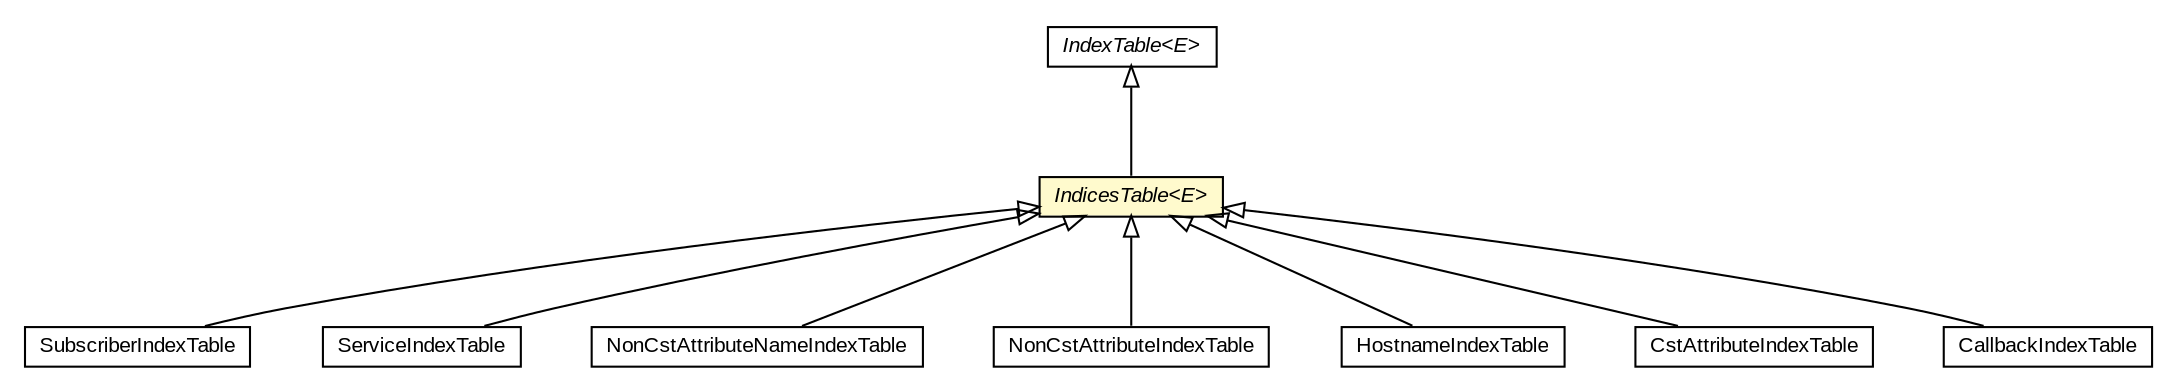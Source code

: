 #!/usr/local/bin/dot
#
# Class diagram 
# Generated by UMLGraph version 5.3 (http://www.umlgraph.org/)
#

digraph G {
	edge [fontname="arial",fontsize=10,labelfontname="arial",labelfontsize=10];
	node [fontname="arial",fontsize=10,shape=plaintext];
	nodesep=0.25;
	ranksep=0.5;
	// context.arch.discoverer.component.dataModel.SubscriberIndexTable
	c95793 [label=<<table title="context.arch.discoverer.component.dataModel.SubscriberIndexTable" border="0" cellborder="1" cellspacing="0" cellpadding="2" port="p" href="./SubscriberIndexTable.html">
		<tr><td><table border="0" cellspacing="0" cellpadding="1">
<tr><td align="center" balign="center"> SubscriberIndexTable </td></tr>
		</table></td></tr>
		</table>>, fontname="arial", fontcolor="black", fontsize=10.0];
	// context.arch.discoverer.component.dataModel.ServiceIndexTable
	c95794 [label=<<table title="context.arch.discoverer.component.dataModel.ServiceIndexTable" border="0" cellborder="1" cellspacing="0" cellpadding="2" port="p" href="./ServiceIndexTable.html">
		<tr><td><table border="0" cellspacing="0" cellpadding="1">
<tr><td align="center" balign="center"> ServiceIndexTable </td></tr>
		</table></td></tr>
		</table>>, fontname="arial", fontcolor="black", fontsize=10.0];
	// context.arch.discoverer.component.dataModel.NonCstAttributeNameIndexTable
	c95796 [label=<<table title="context.arch.discoverer.component.dataModel.NonCstAttributeNameIndexTable" border="0" cellborder="1" cellspacing="0" cellpadding="2" port="p" href="./NonCstAttributeNameIndexTable.html">
		<tr><td><table border="0" cellspacing="0" cellpadding="1">
<tr><td align="center" balign="center"> NonCstAttributeNameIndexTable </td></tr>
		</table></td></tr>
		</table>>, fontname="arial", fontcolor="black", fontsize=10.0];
	// context.arch.discoverer.component.dataModel.NonCstAttributeIndexTable
	c95797 [label=<<table title="context.arch.discoverer.component.dataModel.NonCstAttributeIndexTable" border="0" cellborder="1" cellspacing="0" cellpadding="2" port="p" href="./NonCstAttributeIndexTable.html">
		<tr><td><table border="0" cellspacing="0" cellpadding="1">
<tr><td align="center" balign="center"> NonCstAttributeIndexTable </td></tr>
		</table></td></tr>
		</table>>, fontname="arial", fontcolor="black", fontsize=10.0];
	// context.arch.discoverer.component.dataModel.IndicesTable<E>
	c95798 [label=<<table title="context.arch.discoverer.component.dataModel.IndicesTable" border="0" cellborder="1" cellspacing="0" cellpadding="2" port="p" bgcolor="lemonChiffon" href="./IndicesTable.html">
		<tr><td><table border="0" cellspacing="0" cellpadding="1">
<tr><td align="center" balign="center"><font face="arial italic"> IndicesTable&lt;E&gt; </font></td></tr>
		</table></td></tr>
		</table>>, fontname="arial", fontcolor="black", fontsize=10.0];
	// context.arch.discoverer.component.dataModel.IndexTable<E>
	c95799 [label=<<table title="context.arch.discoverer.component.dataModel.IndexTable" border="0" cellborder="1" cellspacing="0" cellpadding="2" port="p" href="./IndexTable.html">
		<tr><td><table border="0" cellspacing="0" cellpadding="1">
<tr><td align="center" balign="center"><font face="arial italic"> IndexTable&lt;E&gt; </font></td></tr>
		</table></td></tr>
		</table>>, fontname="arial", fontcolor="black", fontsize=10.0];
	// context.arch.discoverer.component.dataModel.HostnameIndexTable
	c95802 [label=<<table title="context.arch.discoverer.component.dataModel.HostnameIndexTable" border="0" cellborder="1" cellspacing="0" cellpadding="2" port="p" href="./HostnameIndexTable.html">
		<tr><td><table border="0" cellspacing="0" cellpadding="1">
<tr><td align="center" balign="center"> HostnameIndexTable </td></tr>
		</table></td></tr>
		</table>>, fontname="arial", fontcolor="black", fontsize=10.0];
	// context.arch.discoverer.component.dataModel.CstAttributeIndexTable
	c95804 [label=<<table title="context.arch.discoverer.component.dataModel.CstAttributeIndexTable" border="0" cellborder="1" cellspacing="0" cellpadding="2" port="p" href="./CstAttributeIndexTable.html">
		<tr><td><table border="0" cellspacing="0" cellpadding="1">
<tr><td align="center" balign="center"> CstAttributeIndexTable </td></tr>
		</table></td></tr>
		</table>>, fontname="arial", fontcolor="black", fontsize=10.0];
	// context.arch.discoverer.component.dataModel.CallbackIndexTable
	c95806 [label=<<table title="context.arch.discoverer.component.dataModel.CallbackIndexTable" border="0" cellborder="1" cellspacing="0" cellpadding="2" port="p" href="./CallbackIndexTable.html">
		<tr><td><table border="0" cellspacing="0" cellpadding="1">
<tr><td align="center" balign="center"> CallbackIndexTable </td></tr>
		</table></td></tr>
		</table>>, fontname="arial", fontcolor="black", fontsize=10.0];
	//context.arch.discoverer.component.dataModel.SubscriberIndexTable extends context.arch.discoverer.component.dataModel.IndicesTable<java.lang.String>
	c95798:p -> c95793:p [dir=back,arrowtail=empty];
	//context.arch.discoverer.component.dataModel.ServiceIndexTable extends context.arch.discoverer.component.dataModel.IndicesTable<java.lang.String>
	c95798:p -> c95794:p [dir=back,arrowtail=empty];
	//context.arch.discoverer.component.dataModel.NonCstAttributeNameIndexTable extends context.arch.discoverer.component.dataModel.IndicesTable<java.lang.String>
	c95798:p -> c95796:p [dir=back,arrowtail=empty];
	//context.arch.discoverer.component.dataModel.NonCstAttributeIndexTable extends context.arch.discoverer.component.dataModel.IndicesTable<context.arch.storage.Attribute<?>>
	c95798:p -> c95797:p [dir=back,arrowtail=empty];
	//context.arch.discoverer.component.dataModel.IndicesTable<E> extends context.arch.discoverer.component.dataModel.IndexTable<E>
	c95799:p -> c95798:p [dir=back,arrowtail=empty];
	//context.arch.discoverer.component.dataModel.HostnameIndexTable extends context.arch.discoverer.component.dataModel.IndicesTable<java.lang.String>
	c95798:p -> c95802:p [dir=back,arrowtail=empty];
	//context.arch.discoverer.component.dataModel.CstAttributeIndexTable extends context.arch.discoverer.component.dataModel.IndicesTable<context.arch.storage.AttributeNameValue<?>>
	c95798:p -> c95804:p [dir=back,arrowtail=empty];
	//context.arch.discoverer.component.dataModel.CallbackIndexTable extends context.arch.discoverer.component.dataModel.IndicesTable<java.lang.String>
	c95798:p -> c95806:p [dir=back,arrowtail=empty];
}

